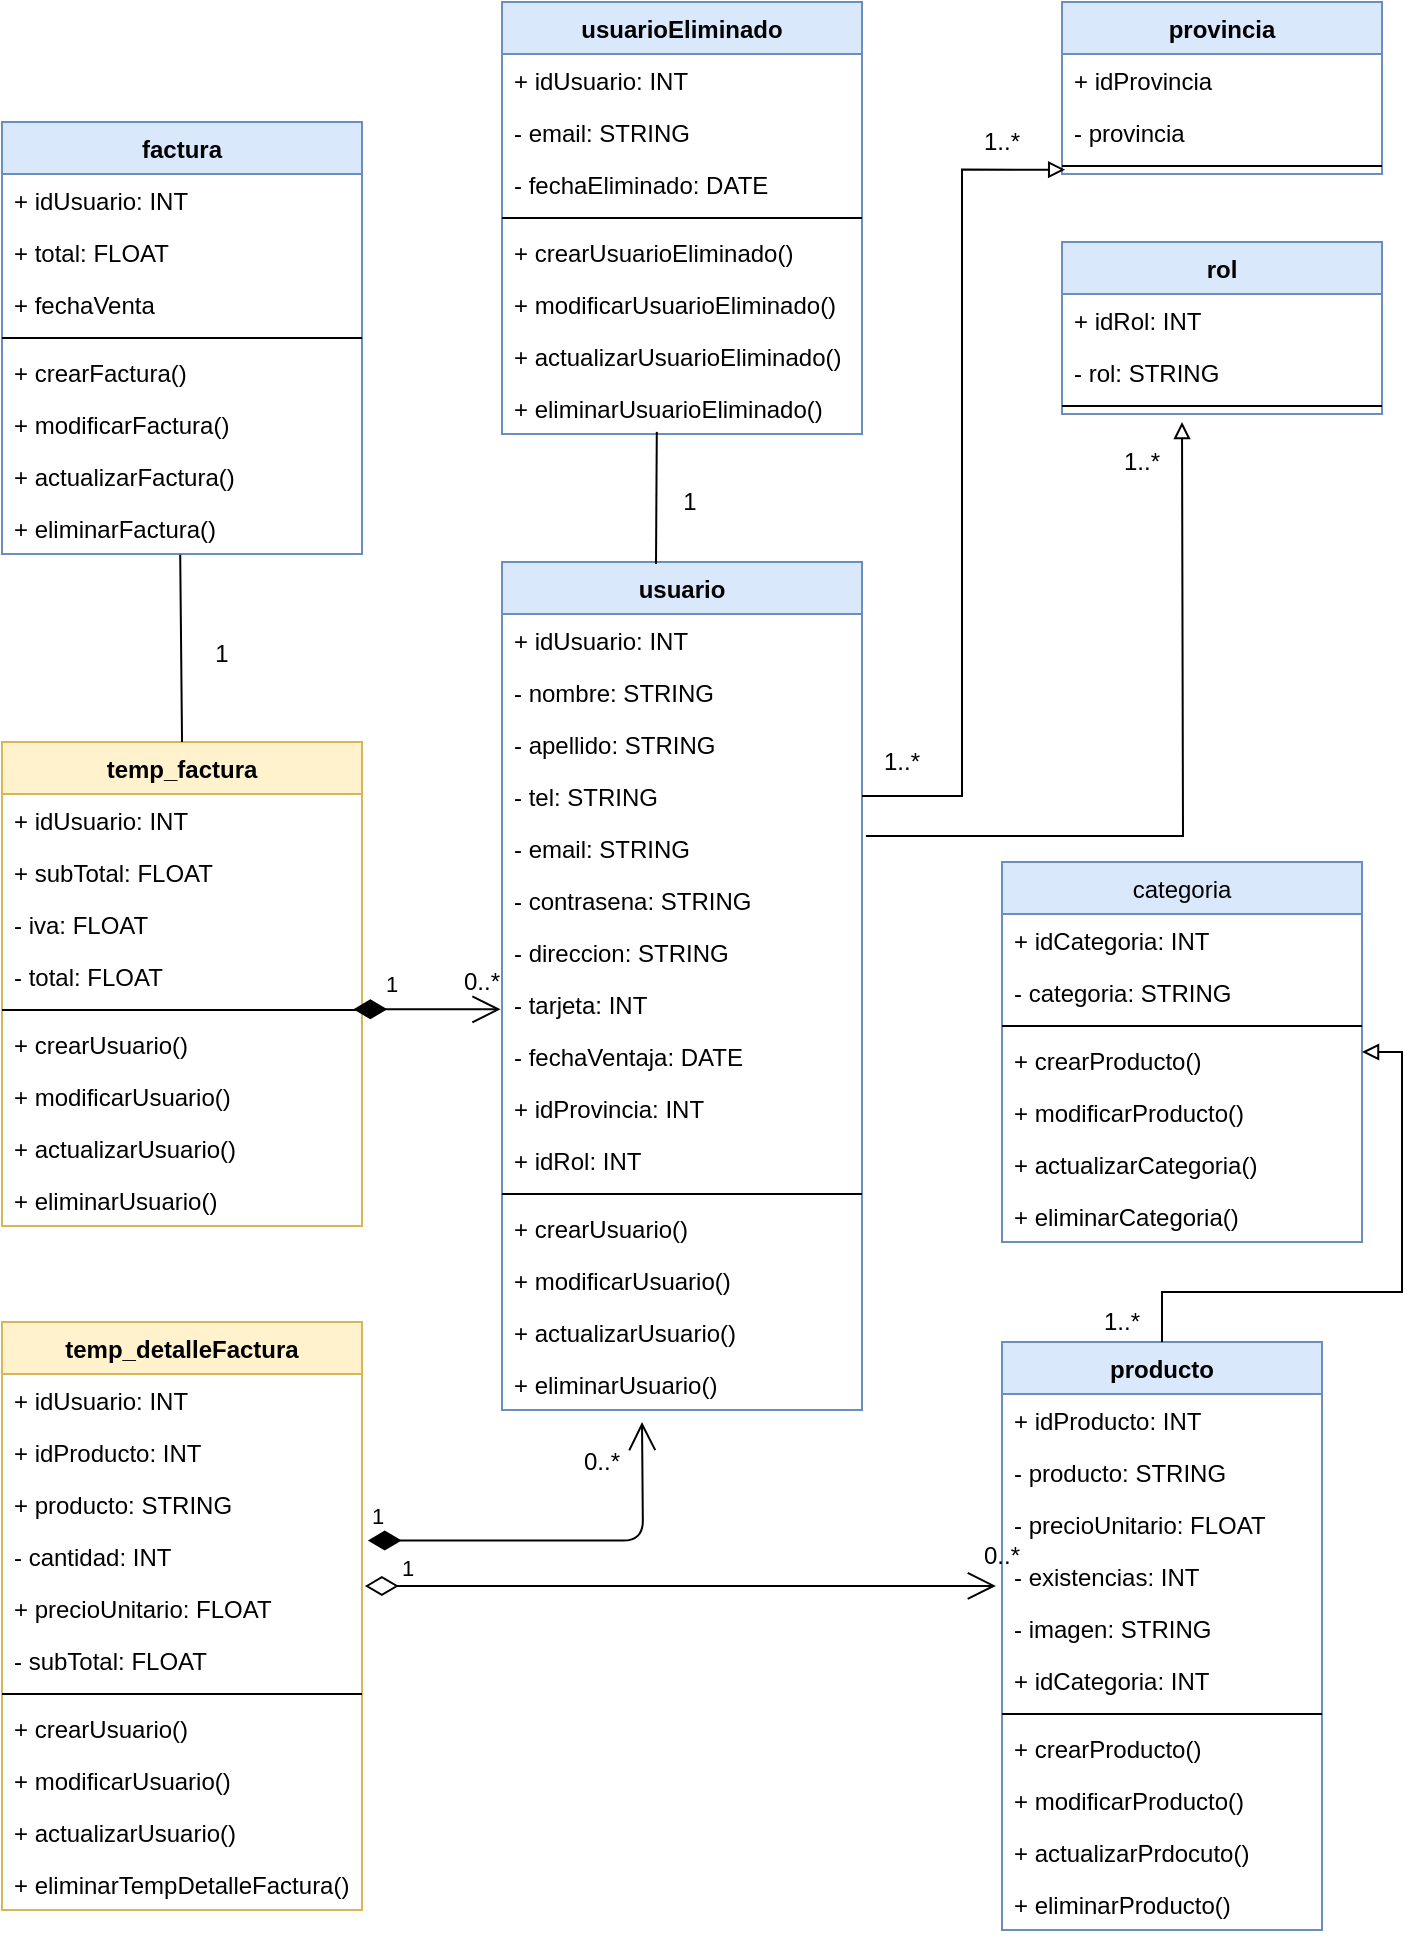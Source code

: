 <mxfile version="14.7.10" type="github">
  <diagram id="C5RBs43oDa-KdzZeNtuy" name="Page-1">
    <mxGraphModel dx="2031" dy="1089" grid="0" gridSize="10" guides="1" tooltips="1" connect="1" arrows="1" fold="1" page="1" pageScale="1" pageWidth="827" pageHeight="1169" math="0" shadow="0">
      <root>
        <mxCell id="WIyWlLk6GJQsqaUBKTNV-0" />
        <mxCell id="WIyWlLk6GJQsqaUBKTNV-1" parent="WIyWlLk6GJQsqaUBKTNV-0" />
        <mxCell id="GubnlPtlJqynrmXWnOc9-0" value="usuarioEliminado" style="swimlane;fontStyle=1;align=center;verticalAlign=top;childLayout=stackLayout;horizontal=1;startSize=26;horizontalStack=0;resizeParent=1;resizeParentMax=0;resizeLast=0;collapsible=1;marginBottom=0;fillColor=#dae8fc;strokeColor=#6c8ebf;" parent="WIyWlLk6GJQsqaUBKTNV-1" vertex="1">
          <mxGeometry x="300" y="140" width="180" height="216" as="geometry" />
        </mxCell>
        <mxCell id="GubnlPtlJqynrmXWnOc9-1" value="+ idUsuario: INT" style="text;strokeColor=none;fillColor=none;align=left;verticalAlign=top;spacingLeft=4;spacingRight=4;overflow=hidden;rotatable=0;points=[[0,0.5],[1,0.5]];portConstraint=eastwest;" parent="GubnlPtlJqynrmXWnOc9-0" vertex="1">
          <mxGeometry y="26" width="180" height="26" as="geometry" />
        </mxCell>
        <mxCell id="GubnlPtlJqynrmXWnOc9-32" value="- email: STRING&#xa;" style="text;strokeColor=none;fillColor=none;align=left;verticalAlign=top;spacingLeft=4;spacingRight=4;overflow=hidden;rotatable=0;points=[[0,0.5],[1,0.5]];portConstraint=eastwest;" parent="GubnlPtlJqynrmXWnOc9-0" vertex="1">
          <mxGeometry y="52" width="180" height="26" as="geometry" />
        </mxCell>
        <mxCell id="GubnlPtlJqynrmXWnOc9-57" value="- fechaEliminado: DATE" style="text;strokeColor=none;fillColor=none;align=left;verticalAlign=top;spacingLeft=4;spacingRight=4;overflow=hidden;rotatable=0;points=[[0,0.5],[1,0.5]];portConstraint=eastwest;" parent="GubnlPtlJqynrmXWnOc9-0" vertex="1">
          <mxGeometry y="78" width="180" height="26" as="geometry" />
        </mxCell>
        <mxCell id="GubnlPtlJqynrmXWnOc9-2" value="" style="line;strokeWidth=1;fillColor=none;align=left;verticalAlign=middle;spacingTop=-1;spacingLeft=3;spacingRight=3;rotatable=0;labelPosition=right;points=[];portConstraint=eastwest;" parent="GubnlPtlJqynrmXWnOc9-0" vertex="1">
          <mxGeometry y="104" width="180" height="8" as="geometry" />
        </mxCell>
        <mxCell id="GubnlPtlJqynrmXWnOc9-3" value="+ crearUsuarioEliminado()" style="text;strokeColor=none;fillColor=none;align=left;verticalAlign=top;spacingLeft=4;spacingRight=4;overflow=hidden;rotatable=0;points=[[0,0.5],[1,0.5]];portConstraint=eastwest;" parent="GubnlPtlJqynrmXWnOc9-0" vertex="1">
          <mxGeometry y="112" width="180" height="26" as="geometry" />
        </mxCell>
        <mxCell id="GubnlPtlJqynrmXWnOc9-54" value="+ modificarUsuarioEliminado()" style="text;strokeColor=none;fillColor=none;align=left;verticalAlign=top;spacingLeft=4;spacingRight=4;overflow=hidden;rotatable=0;points=[[0,0.5],[1,0.5]];portConstraint=eastwest;" parent="GubnlPtlJqynrmXWnOc9-0" vertex="1">
          <mxGeometry y="138" width="180" height="26" as="geometry" />
        </mxCell>
        <mxCell id="GubnlPtlJqynrmXWnOc9-55" value="+ actualizarUsuarioEliminado()" style="text;strokeColor=none;fillColor=none;align=left;verticalAlign=top;spacingLeft=4;spacingRight=4;overflow=hidden;rotatable=0;points=[[0,0.5],[1,0.5]];portConstraint=eastwest;" parent="GubnlPtlJqynrmXWnOc9-0" vertex="1">
          <mxGeometry y="164" width="180" height="26" as="geometry" />
        </mxCell>
        <mxCell id="GubnlPtlJqynrmXWnOc9-56" value="+ eliminarUsuarioEliminado()" style="text;strokeColor=none;fillColor=none;align=left;verticalAlign=top;spacingLeft=4;spacingRight=4;overflow=hidden;rotatable=0;points=[[0,0.5],[1,0.5]];portConstraint=eastwest;" parent="GubnlPtlJqynrmXWnOc9-0" vertex="1">
          <mxGeometry y="190" width="180" height="26" as="geometry" />
        </mxCell>
        <mxCell id="GubnlPtlJqynrmXWnOc9-4" value="usuario" style="swimlane;fontStyle=1;align=center;verticalAlign=top;childLayout=stackLayout;horizontal=1;startSize=26;horizontalStack=0;resizeParent=1;resizeParentMax=0;resizeLast=0;collapsible=1;marginBottom=0;fillColor=#dae8fc;strokeColor=#6c8ebf;" parent="WIyWlLk6GJQsqaUBKTNV-1" vertex="1">
          <mxGeometry x="300" y="420" width="180" height="424" as="geometry" />
        </mxCell>
        <mxCell id="GubnlPtlJqynrmXWnOc9-5" value="+ idUsuario: INT" style="text;strokeColor=none;fillColor=none;align=left;verticalAlign=top;spacingLeft=4;spacingRight=4;overflow=hidden;rotatable=0;points=[[0,0.5],[1,0.5]];portConstraint=eastwest;" parent="GubnlPtlJqynrmXWnOc9-4" vertex="1">
          <mxGeometry y="26" width="180" height="26" as="geometry" />
        </mxCell>
        <mxCell id="GubnlPtlJqynrmXWnOc9-37" value="- nombre: STRING" style="text;strokeColor=none;fillColor=none;align=left;verticalAlign=top;spacingLeft=4;spacingRight=4;overflow=hidden;rotatable=0;points=[[0,0.5],[1,0.5]];portConstraint=eastwest;" parent="GubnlPtlJqynrmXWnOc9-4" vertex="1">
          <mxGeometry y="52" width="180" height="26" as="geometry" />
        </mxCell>
        <mxCell id="GubnlPtlJqynrmXWnOc9-38" value="- apellido: STRING" style="text;strokeColor=none;fillColor=none;align=left;verticalAlign=top;spacingLeft=4;spacingRight=4;overflow=hidden;rotatable=0;points=[[0,0.5],[1,0.5]];portConstraint=eastwest;" parent="GubnlPtlJqynrmXWnOc9-4" vertex="1">
          <mxGeometry y="78" width="180" height="26" as="geometry" />
        </mxCell>
        <mxCell id="GubnlPtlJqynrmXWnOc9-39" value="- tel: STRING" style="text;strokeColor=none;fillColor=none;align=left;verticalAlign=top;spacingLeft=4;spacingRight=4;overflow=hidden;rotatable=0;points=[[0,0.5],[1,0.5]];portConstraint=eastwest;" parent="GubnlPtlJqynrmXWnOc9-4" vertex="1">
          <mxGeometry y="104" width="180" height="26" as="geometry" />
        </mxCell>
        <mxCell id="GubnlPtlJqynrmXWnOc9-40" value="- email: STRING " style="text;strokeColor=none;fillColor=none;align=left;verticalAlign=top;spacingLeft=4;spacingRight=4;overflow=hidden;rotatable=0;points=[[0,0.5],[1,0.5]];portConstraint=eastwest;" parent="GubnlPtlJqynrmXWnOc9-4" vertex="1">
          <mxGeometry y="130" width="180" height="26" as="geometry" />
        </mxCell>
        <mxCell id="GubnlPtlJqynrmXWnOc9-41" value="- contrasena: STRING" style="text;strokeColor=none;fillColor=none;align=left;verticalAlign=top;spacingLeft=4;spacingRight=4;overflow=hidden;rotatable=0;points=[[0,0.5],[1,0.5]];portConstraint=eastwest;" parent="GubnlPtlJqynrmXWnOc9-4" vertex="1">
          <mxGeometry y="156" width="180" height="26" as="geometry" />
        </mxCell>
        <mxCell id="GubnlPtlJqynrmXWnOc9-46" value="- direccion: STRING " style="text;strokeColor=none;fillColor=none;align=left;verticalAlign=top;spacingLeft=4;spacingRight=4;overflow=hidden;rotatable=0;points=[[0,0.5],[1,0.5]];portConstraint=eastwest;" parent="GubnlPtlJqynrmXWnOc9-4" vertex="1">
          <mxGeometry y="182" width="180" height="26" as="geometry" />
        </mxCell>
        <mxCell id="GubnlPtlJqynrmXWnOc9-47" value="- tarjeta: INT " style="text;strokeColor=none;fillColor=none;align=left;verticalAlign=top;spacingLeft=4;spacingRight=4;overflow=hidden;rotatable=0;points=[[0,0.5],[1,0.5]];portConstraint=eastwest;" parent="GubnlPtlJqynrmXWnOc9-4" vertex="1">
          <mxGeometry y="208" width="180" height="26" as="geometry" />
        </mxCell>
        <mxCell id="GubnlPtlJqynrmXWnOc9-48" value="- fechaVentaja: DATE " style="text;strokeColor=none;fillColor=none;align=left;verticalAlign=top;spacingLeft=4;spacingRight=4;overflow=hidden;rotatable=0;points=[[0,0.5],[1,0.5]];portConstraint=eastwest;" parent="GubnlPtlJqynrmXWnOc9-4" vertex="1">
          <mxGeometry y="234" width="180" height="26" as="geometry" />
        </mxCell>
        <mxCell id="GubnlPtlJqynrmXWnOc9-49" value="+ idProvincia: INT " style="text;strokeColor=none;fillColor=none;align=left;verticalAlign=top;spacingLeft=4;spacingRight=4;overflow=hidden;rotatable=0;points=[[0,0.5],[1,0.5]];portConstraint=eastwest;" parent="GubnlPtlJqynrmXWnOc9-4" vertex="1">
          <mxGeometry y="260" width="180" height="26" as="geometry" />
        </mxCell>
        <mxCell id="GubnlPtlJqynrmXWnOc9-50" value="+ idRol: INT" style="text;strokeColor=none;fillColor=none;align=left;verticalAlign=top;spacingLeft=4;spacingRight=4;overflow=hidden;rotatable=0;points=[[0,0.5],[1,0.5]];portConstraint=eastwest;" parent="GubnlPtlJqynrmXWnOc9-4" vertex="1">
          <mxGeometry y="286" width="180" height="26" as="geometry" />
        </mxCell>
        <mxCell id="GubnlPtlJqynrmXWnOc9-6" value="" style="line;strokeWidth=1;fillColor=none;align=left;verticalAlign=middle;spacingTop=-1;spacingLeft=3;spacingRight=3;rotatable=0;labelPosition=right;points=[];portConstraint=eastwest;" parent="GubnlPtlJqynrmXWnOc9-4" vertex="1">
          <mxGeometry y="312" width="180" height="8" as="geometry" />
        </mxCell>
        <mxCell id="GubnlPtlJqynrmXWnOc9-7" value="+ crearUsuario()" style="text;strokeColor=none;fillColor=none;align=left;verticalAlign=top;spacingLeft=4;spacingRight=4;overflow=hidden;rotatable=0;points=[[0,0.5],[1,0.5]];portConstraint=eastwest;" parent="GubnlPtlJqynrmXWnOc9-4" vertex="1">
          <mxGeometry y="320" width="180" height="26" as="geometry" />
        </mxCell>
        <mxCell id="GubnlPtlJqynrmXWnOc9-51" value="+ modificarUsuario()" style="text;strokeColor=none;fillColor=none;align=left;verticalAlign=top;spacingLeft=4;spacingRight=4;overflow=hidden;rotatable=0;points=[[0,0.5],[1,0.5]];portConstraint=eastwest;" parent="GubnlPtlJqynrmXWnOc9-4" vertex="1">
          <mxGeometry y="346" width="180" height="26" as="geometry" />
        </mxCell>
        <mxCell id="GubnlPtlJqynrmXWnOc9-52" value="+ actualizarUsuario()" style="text;strokeColor=none;fillColor=none;align=left;verticalAlign=top;spacingLeft=4;spacingRight=4;overflow=hidden;rotatable=0;points=[[0,0.5],[1,0.5]];portConstraint=eastwest;" parent="GubnlPtlJqynrmXWnOc9-4" vertex="1">
          <mxGeometry y="372" width="180" height="26" as="geometry" />
        </mxCell>
        <mxCell id="GubnlPtlJqynrmXWnOc9-53" value="+ eliminarUsuario()" style="text;strokeColor=none;fillColor=none;align=left;verticalAlign=top;spacingLeft=4;spacingRight=4;overflow=hidden;rotatable=0;points=[[0,0.5],[1,0.5]];portConstraint=eastwest;" parent="GubnlPtlJqynrmXWnOc9-4" vertex="1">
          <mxGeometry y="398" width="180" height="26" as="geometry" />
        </mxCell>
        <mxCell id="GubnlPtlJqynrmXWnOc9-8" value="producto" style="swimlane;fontStyle=1;align=center;verticalAlign=top;childLayout=stackLayout;horizontal=1;startSize=26;horizontalStack=0;resizeParent=1;resizeParentMax=0;resizeLast=0;collapsible=1;marginBottom=0;fillColor=#dae8fc;strokeColor=#6c8ebf;" parent="WIyWlLk6GJQsqaUBKTNV-1" vertex="1">
          <mxGeometry x="550" y="810" width="160" height="294" as="geometry" />
        </mxCell>
        <mxCell id="GubnlPtlJqynrmXWnOc9-9" value="+ idProducto: INT" style="text;strokeColor=none;fillColor=none;align=left;verticalAlign=top;spacingLeft=4;spacingRight=4;overflow=hidden;rotatable=0;points=[[0,0.5],[1,0.5]];portConstraint=eastwest;" parent="GubnlPtlJqynrmXWnOc9-8" vertex="1">
          <mxGeometry y="26" width="160" height="26" as="geometry" />
        </mxCell>
        <mxCell id="GubnlPtlJqynrmXWnOc9-72" value="- producto: STRING" style="text;strokeColor=none;fillColor=none;align=left;verticalAlign=top;spacingLeft=4;spacingRight=4;overflow=hidden;rotatable=0;points=[[0,0.5],[1,0.5]];portConstraint=eastwest;" parent="GubnlPtlJqynrmXWnOc9-8" vertex="1">
          <mxGeometry y="52" width="160" height="26" as="geometry" />
        </mxCell>
        <mxCell id="GubnlPtlJqynrmXWnOc9-73" value="- precioUnitario: FLOAT" style="text;strokeColor=none;fillColor=none;align=left;verticalAlign=top;spacingLeft=4;spacingRight=4;overflow=hidden;rotatable=0;points=[[0,0.5],[1,0.5]];portConstraint=eastwest;" parent="GubnlPtlJqynrmXWnOc9-8" vertex="1">
          <mxGeometry y="78" width="160" height="26" as="geometry" />
        </mxCell>
        <mxCell id="GubnlPtlJqynrmXWnOc9-74" value="- existencias: INT" style="text;strokeColor=none;fillColor=none;align=left;verticalAlign=top;spacingLeft=4;spacingRight=4;overflow=hidden;rotatable=0;points=[[0,0.5],[1,0.5]];portConstraint=eastwest;" parent="GubnlPtlJqynrmXWnOc9-8" vertex="1">
          <mxGeometry y="104" width="160" height="26" as="geometry" />
        </mxCell>
        <mxCell id="GubnlPtlJqynrmXWnOc9-75" value="- imagen: STRING " style="text;strokeColor=none;fillColor=none;align=left;verticalAlign=top;spacingLeft=4;spacingRight=4;overflow=hidden;rotatable=0;points=[[0,0.5],[1,0.5]];portConstraint=eastwest;" parent="GubnlPtlJqynrmXWnOc9-8" vertex="1">
          <mxGeometry y="130" width="160" height="26" as="geometry" />
        </mxCell>
        <mxCell id="GubnlPtlJqynrmXWnOc9-76" value="+ idCategoria: INT" style="text;strokeColor=none;fillColor=none;align=left;verticalAlign=top;spacingLeft=4;spacingRight=4;overflow=hidden;rotatable=0;points=[[0,0.5],[1,0.5]];portConstraint=eastwest;" parent="GubnlPtlJqynrmXWnOc9-8" vertex="1">
          <mxGeometry y="156" width="160" height="26" as="geometry" />
        </mxCell>
        <mxCell id="GubnlPtlJqynrmXWnOc9-10" value="" style="line;strokeWidth=1;fillColor=none;align=left;verticalAlign=middle;spacingTop=-1;spacingLeft=3;spacingRight=3;rotatable=0;labelPosition=right;points=[];portConstraint=eastwest;" parent="GubnlPtlJqynrmXWnOc9-8" vertex="1">
          <mxGeometry y="182" width="160" height="8" as="geometry" />
        </mxCell>
        <mxCell id="GubnlPtlJqynrmXWnOc9-11" value="+ crearProducto()" style="text;strokeColor=none;fillColor=none;align=left;verticalAlign=top;spacingLeft=4;spacingRight=4;overflow=hidden;rotatable=0;points=[[0,0.5],[1,0.5]];portConstraint=eastwest;" parent="GubnlPtlJqynrmXWnOc9-8" vertex="1">
          <mxGeometry y="190" width="160" height="26" as="geometry" />
        </mxCell>
        <mxCell id="GubnlPtlJqynrmXWnOc9-69" value="+ modificarProducto()" style="text;strokeColor=none;fillColor=none;align=left;verticalAlign=top;spacingLeft=4;spacingRight=4;overflow=hidden;rotatable=0;points=[[0,0.5],[1,0.5]];portConstraint=eastwest;" parent="GubnlPtlJqynrmXWnOc9-8" vertex="1">
          <mxGeometry y="216" width="160" height="26" as="geometry" />
        </mxCell>
        <mxCell id="GubnlPtlJqynrmXWnOc9-70" value="+ actualizarPrdocuto()" style="text;strokeColor=none;fillColor=none;align=left;verticalAlign=top;spacingLeft=4;spacingRight=4;overflow=hidden;rotatable=0;points=[[0,0.5],[1,0.5]];portConstraint=eastwest;" parent="GubnlPtlJqynrmXWnOc9-8" vertex="1">
          <mxGeometry y="242" width="160" height="26" as="geometry" />
        </mxCell>
        <mxCell id="GubnlPtlJqynrmXWnOc9-71" value="+ eliminarProducto()" style="text;strokeColor=none;fillColor=none;align=left;verticalAlign=top;spacingLeft=4;spacingRight=4;overflow=hidden;rotatable=0;points=[[0,0.5],[1,0.5]];portConstraint=eastwest;" parent="GubnlPtlJqynrmXWnOc9-8" vertex="1">
          <mxGeometry y="268" width="160" height="26" as="geometry" />
        </mxCell>
        <mxCell id="GubnlPtlJqynrmXWnOc9-16" value="factura" style="swimlane;fontStyle=1;align=center;verticalAlign=top;childLayout=stackLayout;horizontal=1;startSize=26;horizontalStack=0;resizeParent=1;resizeParentMax=0;resizeLast=0;collapsible=1;marginBottom=0;fillColor=#dae8fc;strokeColor=#6c8ebf;" parent="WIyWlLk6GJQsqaUBKTNV-1" vertex="1">
          <mxGeometry x="50" y="200" width="180" height="216" as="geometry" />
        </mxCell>
        <mxCell id="GubnlPtlJqynrmXWnOc9-17" value="+ idUsuario: INT" style="text;strokeColor=none;fillColor=none;align=left;verticalAlign=top;spacingLeft=4;spacingRight=4;overflow=hidden;rotatable=0;points=[[0,0.5],[1,0.5]];portConstraint=eastwest;" parent="GubnlPtlJqynrmXWnOc9-16" vertex="1">
          <mxGeometry y="26" width="180" height="26" as="geometry" />
        </mxCell>
        <mxCell id="GubnlPtlJqynrmXWnOc9-96" value="+ total: FLOAT" style="text;strokeColor=none;fillColor=none;align=left;verticalAlign=top;spacingLeft=4;spacingRight=4;overflow=hidden;rotatable=0;points=[[0,0.5],[1,0.5]];portConstraint=eastwest;" parent="GubnlPtlJqynrmXWnOc9-16" vertex="1">
          <mxGeometry y="52" width="180" height="26" as="geometry" />
        </mxCell>
        <mxCell id="GubnlPtlJqynrmXWnOc9-97" value="+ fechaVenta" style="text;strokeColor=none;fillColor=none;align=left;verticalAlign=top;spacingLeft=4;spacingRight=4;overflow=hidden;rotatable=0;points=[[0,0.5],[1,0.5]];portConstraint=eastwest;" parent="GubnlPtlJqynrmXWnOc9-16" vertex="1">
          <mxGeometry y="78" width="180" height="26" as="geometry" />
        </mxCell>
        <mxCell id="GubnlPtlJqynrmXWnOc9-18" value="" style="line;strokeWidth=1;fillColor=none;align=left;verticalAlign=middle;spacingTop=-1;spacingLeft=3;spacingRight=3;rotatable=0;labelPosition=right;points=[];portConstraint=eastwest;" parent="GubnlPtlJqynrmXWnOc9-16" vertex="1">
          <mxGeometry y="104" width="180" height="8" as="geometry" />
        </mxCell>
        <mxCell id="GubnlPtlJqynrmXWnOc9-19" value="+ crearFactura()" style="text;strokeColor=none;fillColor=none;align=left;verticalAlign=top;spacingLeft=4;spacingRight=4;overflow=hidden;rotatable=0;points=[[0,0.5],[1,0.5]];portConstraint=eastwest;" parent="GubnlPtlJqynrmXWnOc9-16" vertex="1">
          <mxGeometry y="112" width="180" height="26" as="geometry" />
        </mxCell>
        <mxCell id="GubnlPtlJqynrmXWnOc9-98" value="+ modificarFactura()" style="text;strokeColor=none;fillColor=none;align=left;verticalAlign=top;spacingLeft=4;spacingRight=4;overflow=hidden;rotatable=0;points=[[0,0.5],[1,0.5]];portConstraint=eastwest;" parent="GubnlPtlJqynrmXWnOc9-16" vertex="1">
          <mxGeometry y="138" width="180" height="26" as="geometry" />
        </mxCell>
        <mxCell id="GubnlPtlJqynrmXWnOc9-99" value="+ actualizarFactura()" style="text;strokeColor=none;fillColor=none;align=left;verticalAlign=top;spacingLeft=4;spacingRight=4;overflow=hidden;rotatable=0;points=[[0,0.5],[1,0.5]];portConstraint=eastwest;" parent="GubnlPtlJqynrmXWnOc9-16" vertex="1">
          <mxGeometry y="164" width="180" height="26" as="geometry" />
        </mxCell>
        <mxCell id="GubnlPtlJqynrmXWnOc9-100" value="+ eliminarFactura()" style="text;strokeColor=none;fillColor=none;align=left;verticalAlign=top;spacingLeft=4;spacingRight=4;overflow=hidden;rotatable=0;points=[[0,0.5],[1,0.5]];portConstraint=eastwest;" parent="GubnlPtlJqynrmXWnOc9-16" vertex="1">
          <mxGeometry y="190" width="180" height="26" as="geometry" />
        </mxCell>
        <mxCell id="GubnlPtlJqynrmXWnOc9-20" value="temp_detalleFactura" style="swimlane;fontStyle=1;align=center;verticalAlign=top;childLayout=stackLayout;horizontal=1;startSize=26;horizontalStack=0;resizeParent=1;resizeParentMax=0;resizeLast=0;collapsible=1;marginBottom=0;fillColor=#fff2cc;strokeColor=#d6b656;" parent="WIyWlLk6GJQsqaUBKTNV-1" vertex="1">
          <mxGeometry x="50" y="800" width="180" height="294" as="geometry" />
        </mxCell>
        <mxCell id="GubnlPtlJqynrmXWnOc9-21" value="+ idUsuario: INT" style="text;strokeColor=none;fillColor=none;align=left;verticalAlign=top;spacingLeft=4;spacingRight=4;overflow=hidden;rotatable=0;points=[[0,0.5],[1,0.5]];portConstraint=eastwest;" parent="GubnlPtlJqynrmXWnOc9-20" vertex="1">
          <mxGeometry y="26" width="180" height="26" as="geometry" />
        </mxCell>
        <mxCell id="GubnlPtlJqynrmXWnOc9-77" value="+ idProducto: INT" style="text;strokeColor=none;fillColor=none;align=left;verticalAlign=top;spacingLeft=4;spacingRight=4;overflow=hidden;rotatable=0;points=[[0,0.5],[1,0.5]];portConstraint=eastwest;" parent="GubnlPtlJqynrmXWnOc9-20" vertex="1">
          <mxGeometry y="52" width="180" height="26" as="geometry" />
        </mxCell>
        <mxCell id="GubnlPtlJqynrmXWnOc9-78" value="+ producto: STRING" style="text;strokeColor=none;fillColor=none;align=left;verticalAlign=top;spacingLeft=4;spacingRight=4;overflow=hidden;rotatable=0;points=[[0,0.5],[1,0.5]];portConstraint=eastwest;" parent="GubnlPtlJqynrmXWnOc9-20" vertex="1">
          <mxGeometry y="78" width="180" height="26" as="geometry" />
        </mxCell>
        <mxCell id="GubnlPtlJqynrmXWnOc9-83" value="- cantidad: INT" style="text;strokeColor=none;fillColor=none;align=left;verticalAlign=top;spacingLeft=4;spacingRight=4;overflow=hidden;rotatable=0;points=[[0,0.5],[1,0.5]];portConstraint=eastwest;" parent="GubnlPtlJqynrmXWnOc9-20" vertex="1">
          <mxGeometry y="104" width="180" height="26" as="geometry" />
        </mxCell>
        <mxCell id="GubnlPtlJqynrmXWnOc9-84" value="+ precioUnitario: FLOAT" style="text;strokeColor=none;fillColor=none;align=left;verticalAlign=top;spacingLeft=4;spacingRight=4;overflow=hidden;rotatable=0;points=[[0,0.5],[1,0.5]];portConstraint=eastwest;" parent="GubnlPtlJqynrmXWnOc9-20" vertex="1">
          <mxGeometry y="130" width="180" height="26" as="geometry" />
        </mxCell>
        <mxCell id="GubnlPtlJqynrmXWnOc9-85" value="- subTotal: FLOAT" style="text;strokeColor=none;fillColor=none;align=left;verticalAlign=top;spacingLeft=4;spacingRight=4;overflow=hidden;rotatable=0;points=[[0,0.5],[1,0.5]];portConstraint=eastwest;" parent="GubnlPtlJqynrmXWnOc9-20" vertex="1">
          <mxGeometry y="156" width="180" height="26" as="geometry" />
        </mxCell>
        <mxCell id="GubnlPtlJqynrmXWnOc9-22" value="" style="line;strokeWidth=1;fillColor=none;align=left;verticalAlign=middle;spacingTop=-1;spacingLeft=3;spacingRight=3;rotatable=0;labelPosition=right;points=[];portConstraint=eastwest;" parent="GubnlPtlJqynrmXWnOc9-20" vertex="1">
          <mxGeometry y="182" width="180" height="8" as="geometry" />
        </mxCell>
        <mxCell id="GubnlPtlJqynrmXWnOc9-23" value="+ crearUsuario()" style="text;strokeColor=none;fillColor=none;align=left;verticalAlign=top;spacingLeft=4;spacingRight=4;overflow=hidden;rotatable=0;points=[[0,0.5],[1,0.5]];portConstraint=eastwest;" parent="GubnlPtlJqynrmXWnOc9-20" vertex="1">
          <mxGeometry y="190" width="180" height="26" as="geometry" />
        </mxCell>
        <mxCell id="GubnlPtlJqynrmXWnOc9-79" value="+ modificarUsuario()" style="text;strokeColor=none;fillColor=none;align=left;verticalAlign=top;spacingLeft=4;spacingRight=4;overflow=hidden;rotatable=0;points=[[0,0.5],[1,0.5]];portConstraint=eastwest;" parent="GubnlPtlJqynrmXWnOc9-20" vertex="1">
          <mxGeometry y="216" width="180" height="26" as="geometry" />
        </mxCell>
        <mxCell id="GubnlPtlJqynrmXWnOc9-80" value="+ actualizarUsuario()&#xa;" style="text;strokeColor=none;fillColor=none;align=left;verticalAlign=top;spacingLeft=4;spacingRight=4;overflow=hidden;rotatable=0;points=[[0,0.5],[1,0.5]];portConstraint=eastwest;" parent="GubnlPtlJqynrmXWnOc9-20" vertex="1">
          <mxGeometry y="242" width="180" height="26" as="geometry" />
        </mxCell>
        <mxCell id="GubnlPtlJqynrmXWnOc9-81" value="+ eliminarTempDetalleFactura()" style="text;strokeColor=none;fillColor=none;align=left;verticalAlign=top;spacingLeft=4;spacingRight=4;overflow=hidden;rotatable=0;points=[[0,0.5],[1,0.5]];portConstraint=eastwest;" parent="GubnlPtlJqynrmXWnOc9-20" vertex="1">
          <mxGeometry y="268" width="180" height="26" as="geometry" />
        </mxCell>
        <mxCell id="GubnlPtlJqynrmXWnOc9-24" value="provincia" style="swimlane;fontStyle=1;align=center;verticalAlign=top;childLayout=stackLayout;horizontal=1;startSize=26;horizontalStack=0;resizeParent=1;resizeParentMax=0;resizeLast=0;collapsible=1;marginBottom=0;fillColor=#dae8fc;strokeColor=#6c8ebf;" parent="WIyWlLk6GJQsqaUBKTNV-1" vertex="1">
          <mxGeometry x="580" y="140" width="160" height="86" as="geometry" />
        </mxCell>
        <mxCell id="GubnlPtlJqynrmXWnOc9-25" value="+ idProvincia" style="text;strokeColor=none;fillColor=none;align=left;verticalAlign=top;spacingLeft=4;spacingRight=4;overflow=hidden;rotatable=0;points=[[0,0.5],[1,0.5]];portConstraint=eastwest;" parent="GubnlPtlJqynrmXWnOc9-24" vertex="1">
          <mxGeometry y="26" width="160" height="26" as="geometry" />
        </mxCell>
        <mxCell id="GubnlPtlJqynrmXWnOc9-65" value="- provincia" style="text;strokeColor=none;fillColor=none;align=left;verticalAlign=top;spacingLeft=4;spacingRight=4;overflow=hidden;rotatable=0;points=[[0,0.5],[1,0.5]];portConstraint=eastwest;" parent="GubnlPtlJqynrmXWnOc9-24" vertex="1">
          <mxGeometry y="52" width="160" height="26" as="geometry" />
        </mxCell>
        <mxCell id="GubnlPtlJqynrmXWnOc9-26" value="" style="line;strokeWidth=1;fillColor=none;align=left;verticalAlign=middle;spacingTop=-1;spacingLeft=3;spacingRight=3;rotatable=0;labelPosition=right;points=[];portConstraint=eastwest;" parent="GubnlPtlJqynrmXWnOc9-24" vertex="1">
          <mxGeometry y="78" width="160" height="8" as="geometry" />
        </mxCell>
        <mxCell id="GubnlPtlJqynrmXWnOc9-28" value="rol" style="swimlane;fontStyle=1;align=center;verticalAlign=top;childLayout=stackLayout;horizontal=1;startSize=26;horizontalStack=0;resizeParent=1;resizeParentMax=0;resizeLast=0;collapsible=1;marginBottom=0;fillColor=#dae8fc;strokeColor=#6c8ebf;" parent="WIyWlLk6GJQsqaUBKTNV-1" vertex="1">
          <mxGeometry x="580" y="260" width="160" height="86" as="geometry" />
        </mxCell>
        <mxCell id="GubnlPtlJqynrmXWnOc9-29" value="+ idRol: INT" style="text;strokeColor=none;fillColor=none;align=left;verticalAlign=top;spacingLeft=4;spacingRight=4;overflow=hidden;rotatable=0;points=[[0,0.5],[1,0.5]];portConstraint=eastwest;" parent="GubnlPtlJqynrmXWnOc9-28" vertex="1">
          <mxGeometry y="26" width="160" height="26" as="geometry" />
        </mxCell>
        <mxCell id="GubnlPtlJqynrmXWnOc9-61" value="- rol: STRING" style="text;strokeColor=none;fillColor=none;align=left;verticalAlign=top;spacingLeft=4;spacingRight=4;overflow=hidden;rotatable=0;points=[[0,0.5],[1,0.5]];portConstraint=eastwest;" parent="GubnlPtlJqynrmXWnOc9-28" vertex="1">
          <mxGeometry y="52" width="160" height="26" as="geometry" />
        </mxCell>
        <mxCell id="GubnlPtlJqynrmXWnOc9-30" value="" style="line;strokeWidth=1;fillColor=none;align=left;verticalAlign=middle;spacingTop=-1;spacingLeft=3;spacingRight=3;rotatable=0;labelPosition=right;points=[];portConstraint=eastwest;" parent="GubnlPtlJqynrmXWnOc9-28" vertex="1">
          <mxGeometry y="78" width="160" height="8" as="geometry" />
        </mxCell>
        <mxCell id="GubnlPtlJqynrmXWnOc9-58" value="" style="endArrow=none;html=1;edgeStyle=orthogonalEdgeStyle;entryX=0.43;entryY=0.959;entryDx=0;entryDy=0;entryPerimeter=0;" parent="WIyWlLk6GJQsqaUBKTNV-1" target="GubnlPtlJqynrmXWnOc9-56" edge="1">
          <mxGeometry relative="1" as="geometry">
            <mxPoint x="377" y="421" as="sourcePoint" />
            <mxPoint x="540" y="380" as="targetPoint" />
            <Array as="points">
              <mxPoint x="377" y="421" />
            </Array>
          </mxGeometry>
        </mxCell>
        <mxCell id="GubnlPtlJqynrmXWnOc9-86" value="temp_factura" style="swimlane;fontStyle=1;align=center;verticalAlign=top;childLayout=stackLayout;horizontal=1;startSize=26;horizontalStack=0;resizeParent=1;resizeParentMax=0;resizeLast=0;collapsible=1;marginBottom=0;fillColor=#fff2cc;strokeColor=#d6b656;" parent="WIyWlLk6GJQsqaUBKTNV-1" vertex="1">
          <mxGeometry x="50" y="510" width="180" height="242" as="geometry" />
        </mxCell>
        <mxCell id="GubnlPtlJqynrmXWnOc9-87" value="+ idUsuario: INT " style="text;strokeColor=none;fillColor=none;align=left;verticalAlign=top;spacingLeft=4;spacingRight=4;overflow=hidden;rotatable=0;points=[[0,0.5],[1,0.5]];portConstraint=eastwest;" parent="GubnlPtlJqynrmXWnOc9-86" vertex="1">
          <mxGeometry y="26" width="180" height="26" as="geometry" />
        </mxCell>
        <mxCell id="GubnlPtlJqynrmXWnOc9-90" value="+ subTotal: FLOAT" style="text;strokeColor=none;fillColor=none;align=left;verticalAlign=top;spacingLeft=4;spacingRight=4;overflow=hidden;rotatable=0;points=[[0,0.5],[1,0.5]];portConstraint=eastwest;" parent="GubnlPtlJqynrmXWnOc9-86" vertex="1">
          <mxGeometry y="52" width="180" height="26" as="geometry" />
        </mxCell>
        <mxCell id="GubnlPtlJqynrmXWnOc9-91" value="- iva: FLOAT" style="text;strokeColor=none;fillColor=none;align=left;verticalAlign=top;spacingLeft=4;spacingRight=4;overflow=hidden;rotatable=0;points=[[0,0.5],[1,0.5]];portConstraint=eastwest;" parent="GubnlPtlJqynrmXWnOc9-86" vertex="1">
          <mxGeometry y="78" width="180" height="26" as="geometry" />
        </mxCell>
        <mxCell id="GubnlPtlJqynrmXWnOc9-92" value="- total: FLOAT " style="text;strokeColor=none;fillColor=none;align=left;verticalAlign=top;spacingLeft=4;spacingRight=4;overflow=hidden;rotatable=0;points=[[0,0.5],[1,0.5]];portConstraint=eastwest;" parent="GubnlPtlJqynrmXWnOc9-86" vertex="1">
          <mxGeometry y="104" width="180" height="26" as="geometry" />
        </mxCell>
        <mxCell id="GubnlPtlJqynrmXWnOc9-88" value="" style="line;strokeWidth=1;fillColor=none;align=left;verticalAlign=middle;spacingTop=-1;spacingLeft=3;spacingRight=3;rotatable=0;labelPosition=right;points=[];portConstraint=eastwest;" parent="GubnlPtlJqynrmXWnOc9-86" vertex="1">
          <mxGeometry y="130" width="180" height="8" as="geometry" />
        </mxCell>
        <mxCell id="GubnlPtlJqynrmXWnOc9-89" value="+ crearUsuario()" style="text;strokeColor=none;fillColor=none;align=left;verticalAlign=top;spacingLeft=4;spacingRight=4;overflow=hidden;rotatable=0;points=[[0,0.5],[1,0.5]];portConstraint=eastwest;" parent="GubnlPtlJqynrmXWnOc9-86" vertex="1">
          <mxGeometry y="138" width="180" height="26" as="geometry" />
        </mxCell>
        <mxCell id="GubnlPtlJqynrmXWnOc9-94" value="+ modificarUsuario()" style="text;strokeColor=none;fillColor=none;align=left;verticalAlign=top;spacingLeft=4;spacingRight=4;overflow=hidden;rotatable=0;points=[[0,0.5],[1,0.5]];portConstraint=eastwest;" parent="GubnlPtlJqynrmXWnOc9-86" vertex="1">
          <mxGeometry y="164" width="180" height="26" as="geometry" />
        </mxCell>
        <mxCell id="GubnlPtlJqynrmXWnOc9-93" value="+ actualizarUsuario()" style="text;strokeColor=none;fillColor=none;align=left;verticalAlign=top;spacingLeft=4;spacingRight=4;overflow=hidden;rotatable=0;points=[[0,0.5],[1,0.5]];portConstraint=eastwest;" parent="GubnlPtlJqynrmXWnOc9-86" vertex="1">
          <mxGeometry y="190" width="180" height="26" as="geometry" />
        </mxCell>
        <mxCell id="GubnlPtlJqynrmXWnOc9-95" value="+ eliminarUsuario()" style="text;strokeColor=none;fillColor=none;align=left;verticalAlign=top;spacingLeft=4;spacingRight=4;overflow=hidden;rotatable=0;points=[[0,0.5],[1,0.5]];portConstraint=eastwest;" parent="GubnlPtlJqynrmXWnOc9-86" vertex="1">
          <mxGeometry y="216" width="180" height="26" as="geometry" />
        </mxCell>
        <mxCell id="GubnlPtlJqynrmXWnOc9-101" value="categoria" style="swimlane;fontStyle=0;childLayout=stackLayout;horizontal=1;startSize=26;fillColor=#dae8fc;horizontalStack=0;resizeParent=1;resizeParentMax=0;resizeLast=0;collapsible=1;marginBottom=0;strokeColor=#6c8ebf;" parent="WIyWlLk6GJQsqaUBKTNV-1" vertex="1">
          <mxGeometry x="550" y="570" width="180" height="190" as="geometry" />
        </mxCell>
        <mxCell id="GubnlPtlJqynrmXWnOc9-102" value="+ idCategoria: INT" style="text;strokeColor=none;fillColor=none;align=left;verticalAlign=top;spacingLeft=4;spacingRight=4;overflow=hidden;rotatable=0;points=[[0,0.5],[1,0.5]];portConstraint=eastwest;" parent="GubnlPtlJqynrmXWnOc9-101" vertex="1">
          <mxGeometry y="26" width="180" height="26" as="geometry" />
        </mxCell>
        <mxCell id="GubnlPtlJqynrmXWnOc9-103" value="- categoria: STRING" style="text;strokeColor=none;fillColor=none;align=left;verticalAlign=top;spacingLeft=4;spacingRight=4;overflow=hidden;rotatable=0;points=[[0,0.5],[1,0.5]];portConstraint=eastwest;" parent="GubnlPtlJqynrmXWnOc9-101" vertex="1">
          <mxGeometry y="52" width="180" height="26" as="geometry" />
        </mxCell>
        <mxCell id="GubnlPtlJqynrmXWnOc9-105" value="" style="line;strokeWidth=1;fillColor=none;align=left;verticalAlign=middle;spacingTop=-1;spacingLeft=3;spacingRight=3;rotatable=0;labelPosition=right;points=[];portConstraint=eastwest;" parent="GubnlPtlJqynrmXWnOc9-101" vertex="1">
          <mxGeometry y="78" width="180" height="8" as="geometry" />
        </mxCell>
        <mxCell id="GubnlPtlJqynrmXWnOc9-106" value="+ crearProducto()" style="text;strokeColor=none;fillColor=none;align=left;verticalAlign=top;spacingLeft=4;spacingRight=4;overflow=hidden;rotatable=0;points=[[0,0.5],[1,0.5]];portConstraint=eastwest;" parent="GubnlPtlJqynrmXWnOc9-101" vertex="1">
          <mxGeometry y="86" width="180" height="26" as="geometry" />
        </mxCell>
        <mxCell id="GubnlPtlJqynrmXWnOc9-107" value="+ modificarProducto()" style="text;strokeColor=none;fillColor=none;align=left;verticalAlign=top;spacingLeft=4;spacingRight=4;overflow=hidden;rotatable=0;points=[[0,0.5],[1,0.5]];portConstraint=eastwest;" parent="GubnlPtlJqynrmXWnOc9-101" vertex="1">
          <mxGeometry y="112" width="180" height="26" as="geometry" />
        </mxCell>
        <mxCell id="GubnlPtlJqynrmXWnOc9-108" value="+ actualizarCategoria()" style="text;strokeColor=none;fillColor=none;align=left;verticalAlign=top;spacingLeft=4;spacingRight=4;overflow=hidden;rotatable=0;points=[[0,0.5],[1,0.5]];portConstraint=eastwest;" parent="GubnlPtlJqynrmXWnOc9-101" vertex="1">
          <mxGeometry y="138" width="180" height="26" as="geometry" />
        </mxCell>
        <mxCell id="GubnlPtlJqynrmXWnOc9-109" value="+ eliminarCategoria()" style="text;strokeColor=none;fillColor=none;align=left;verticalAlign=top;spacingLeft=4;spacingRight=4;overflow=hidden;rotatable=0;points=[[0,0.5],[1,0.5]];portConstraint=eastwest;" parent="GubnlPtlJqynrmXWnOc9-101" vertex="1">
          <mxGeometry y="164" width="180" height="26" as="geometry" />
        </mxCell>
        <mxCell id="GubnlPtlJqynrmXWnOc9-110" style="edgeStyle=orthogonalEdgeStyle;rounded=0;orthogonalLoop=1;jettySize=auto;html=1;entryX=1;entryY=0.5;entryDx=0;entryDy=0;endArrow=block;endFill=0;exitX=0.5;exitY=0;exitDx=0;exitDy=0;" parent="WIyWlLk6GJQsqaUBKTNV-1" source="GubnlPtlJqynrmXWnOc9-8" target="GubnlPtlJqynrmXWnOc9-101" edge="1">
          <mxGeometry relative="1" as="geometry" />
        </mxCell>
        <mxCell id="GubnlPtlJqynrmXWnOc9-112" style="edgeStyle=orthogonalEdgeStyle;rounded=0;orthogonalLoop=1;jettySize=auto;html=1;endArrow=block;endFill=0;exitX=1.011;exitY=0.269;exitDx=0;exitDy=0;exitPerimeter=0;" parent="WIyWlLk6GJQsqaUBKTNV-1" source="GubnlPtlJqynrmXWnOc9-40" edge="1">
          <mxGeometry relative="1" as="geometry">
            <mxPoint x="640" y="350" as="targetPoint" />
          </mxGeometry>
        </mxCell>
        <mxCell id="GubnlPtlJqynrmXWnOc9-113" style="edgeStyle=orthogonalEdgeStyle;rounded=0;orthogonalLoop=1;jettySize=auto;html=1;entryX=0.01;entryY=0.729;entryDx=0;entryDy=0;entryPerimeter=0;endArrow=block;endFill=0;" parent="WIyWlLk6GJQsqaUBKTNV-1" source="GubnlPtlJqynrmXWnOc9-39" target="GubnlPtlJqynrmXWnOc9-26" edge="1">
          <mxGeometry relative="1" as="geometry" />
        </mxCell>
        <mxCell id="GubnlPtlJqynrmXWnOc9-114" value="1..*" style="text;html=1;strokeColor=none;fillColor=none;align=center;verticalAlign=middle;whiteSpace=wrap;rounded=0;" parent="WIyWlLk6GJQsqaUBKTNV-1" vertex="1">
          <mxGeometry x="530" y="200" width="40" height="20" as="geometry" />
        </mxCell>
        <mxCell id="GubnlPtlJqynrmXWnOc9-115" value="1..*" style="text;html=1;strokeColor=none;fillColor=none;align=center;verticalAlign=middle;whiteSpace=wrap;rounded=0;" parent="WIyWlLk6GJQsqaUBKTNV-1" vertex="1">
          <mxGeometry x="600" y="360" width="40" height="20" as="geometry" />
        </mxCell>
        <mxCell id="GubnlPtlJqynrmXWnOc9-116" value="1" style="text;html=1;strokeColor=none;fillColor=none;align=center;verticalAlign=middle;whiteSpace=wrap;rounded=0;" parent="WIyWlLk6GJQsqaUBKTNV-1" vertex="1">
          <mxGeometry x="374" y="380" width="40" height="20" as="geometry" />
        </mxCell>
        <mxCell id="GubnlPtlJqynrmXWnOc9-123" value="" style="endArrow=none;html=1;edgeStyle=orthogonalEdgeStyle;entryX=0.495;entryY=1.013;entryDx=0;entryDy=0;entryPerimeter=0;exitX=0.5;exitY=0;exitDx=0;exitDy=0;" parent="WIyWlLk6GJQsqaUBKTNV-1" source="GubnlPtlJqynrmXWnOc9-86" target="GubnlPtlJqynrmXWnOc9-100" edge="1">
          <mxGeometry relative="1" as="geometry">
            <mxPoint x="140" y="496.07" as="sourcePoint" />
            <mxPoint x="140.4" y="430.004" as="targetPoint" />
            <Array as="points">
              <mxPoint x="139" y="508" />
            </Array>
          </mxGeometry>
        </mxCell>
        <mxCell id="GubnlPtlJqynrmXWnOc9-124" value="1" style="text;html=1;strokeColor=none;fillColor=none;align=center;verticalAlign=middle;whiteSpace=wrap;rounded=0;" parent="WIyWlLk6GJQsqaUBKTNV-1" vertex="1">
          <mxGeometry x="140" y="456" width="40" height="20" as="geometry" />
        </mxCell>
        <mxCell id="GubnlPtlJqynrmXWnOc9-125" value="1" style="endArrow=open;html=1;endSize=12;startArrow=diamondThin;startSize=14;startFill=1;edgeStyle=orthogonalEdgeStyle;align=left;verticalAlign=bottom;entryX=-0.004;entryY=0.603;entryDx=0;entryDy=0;entryPerimeter=0;exitX=0.976;exitY=0.458;exitDx=0;exitDy=0;exitPerimeter=0;" parent="WIyWlLk6GJQsqaUBKTNV-1" source="GubnlPtlJqynrmXWnOc9-88" target="GubnlPtlJqynrmXWnOc9-47" edge="1">
          <mxGeometry x="-0.611" y="4" relative="1" as="geometry">
            <mxPoint x="230" y="644" as="sourcePoint" />
            <mxPoint x="285" y="644" as="targetPoint" />
            <mxPoint as="offset" />
          </mxGeometry>
        </mxCell>
        <mxCell id="GubnlPtlJqynrmXWnOc9-126" value="0..*" style="text;html=1;strokeColor=none;fillColor=none;align=center;verticalAlign=middle;whiteSpace=wrap;rounded=0;" parent="WIyWlLk6GJQsqaUBKTNV-1" vertex="1">
          <mxGeometry x="270" y="620" width="40" height="20" as="geometry" />
        </mxCell>
        <mxCell id="GubnlPtlJqynrmXWnOc9-129" value="1" style="endArrow=open;html=1;endSize=12;startArrow=diamondThin;startSize=14;startFill=1;edgeStyle=orthogonalEdgeStyle;align=left;verticalAlign=bottom;exitX=1.016;exitY=0.202;exitDx=0;exitDy=0;exitPerimeter=0;" parent="WIyWlLk6GJQsqaUBKTNV-1" source="GubnlPtlJqynrmXWnOc9-83" edge="1">
          <mxGeometry x="-1" y="3" relative="1" as="geometry">
            <mxPoint x="260" y="910" as="sourcePoint" />
            <mxPoint x="370" y="850" as="targetPoint" />
          </mxGeometry>
        </mxCell>
        <mxCell id="GubnlPtlJqynrmXWnOc9-130" value="0..*" style="text;html=1;strokeColor=none;fillColor=none;align=center;verticalAlign=middle;whiteSpace=wrap;rounded=0;" parent="WIyWlLk6GJQsqaUBKTNV-1" vertex="1">
          <mxGeometry x="330" y="860" width="40" height="20" as="geometry" />
        </mxCell>
        <mxCell id="GubnlPtlJqynrmXWnOc9-131" value="1" style="endArrow=open;html=1;endSize=12;startArrow=diamondThin;startSize=14;startFill=0;edgeStyle=orthogonalEdgeStyle;align=left;verticalAlign=bottom;entryX=-0.019;entryY=0.692;entryDx=0;entryDy=0;entryPerimeter=0;exitX=1.008;exitY=0.077;exitDx=0;exitDy=0;exitPerimeter=0;" parent="WIyWlLk6GJQsqaUBKTNV-1" source="GubnlPtlJqynrmXWnOc9-84" target="GubnlPtlJqynrmXWnOc9-74" edge="1">
          <mxGeometry x="-0.893" relative="1" as="geometry">
            <mxPoint x="310" y="930" as="sourcePoint" />
            <mxPoint x="470" y="930" as="targetPoint" />
            <mxPoint as="offset" />
          </mxGeometry>
        </mxCell>
        <mxCell id="GubnlPtlJqynrmXWnOc9-132" value="0..*" style="text;html=1;strokeColor=none;fillColor=none;align=center;verticalAlign=middle;whiteSpace=wrap;rounded=0;" parent="WIyWlLk6GJQsqaUBKTNV-1" vertex="1">
          <mxGeometry x="530" y="907" width="40" height="20" as="geometry" />
        </mxCell>
        <mxCell id="SBxwkQsRljuRcdhRSCxG-0" value="1..*" style="text;html=1;strokeColor=none;fillColor=none;align=center;verticalAlign=middle;whiteSpace=wrap;rounded=0;" vertex="1" parent="WIyWlLk6GJQsqaUBKTNV-1">
          <mxGeometry x="480" y="510" width="40" height="20" as="geometry" />
        </mxCell>
        <mxCell id="SBxwkQsRljuRcdhRSCxG-1" value="1..*" style="text;html=1;strokeColor=none;fillColor=none;align=center;verticalAlign=middle;whiteSpace=wrap;rounded=0;" vertex="1" parent="WIyWlLk6GJQsqaUBKTNV-1">
          <mxGeometry x="590" y="790" width="40" height="20" as="geometry" />
        </mxCell>
      </root>
    </mxGraphModel>
  </diagram>
</mxfile>
